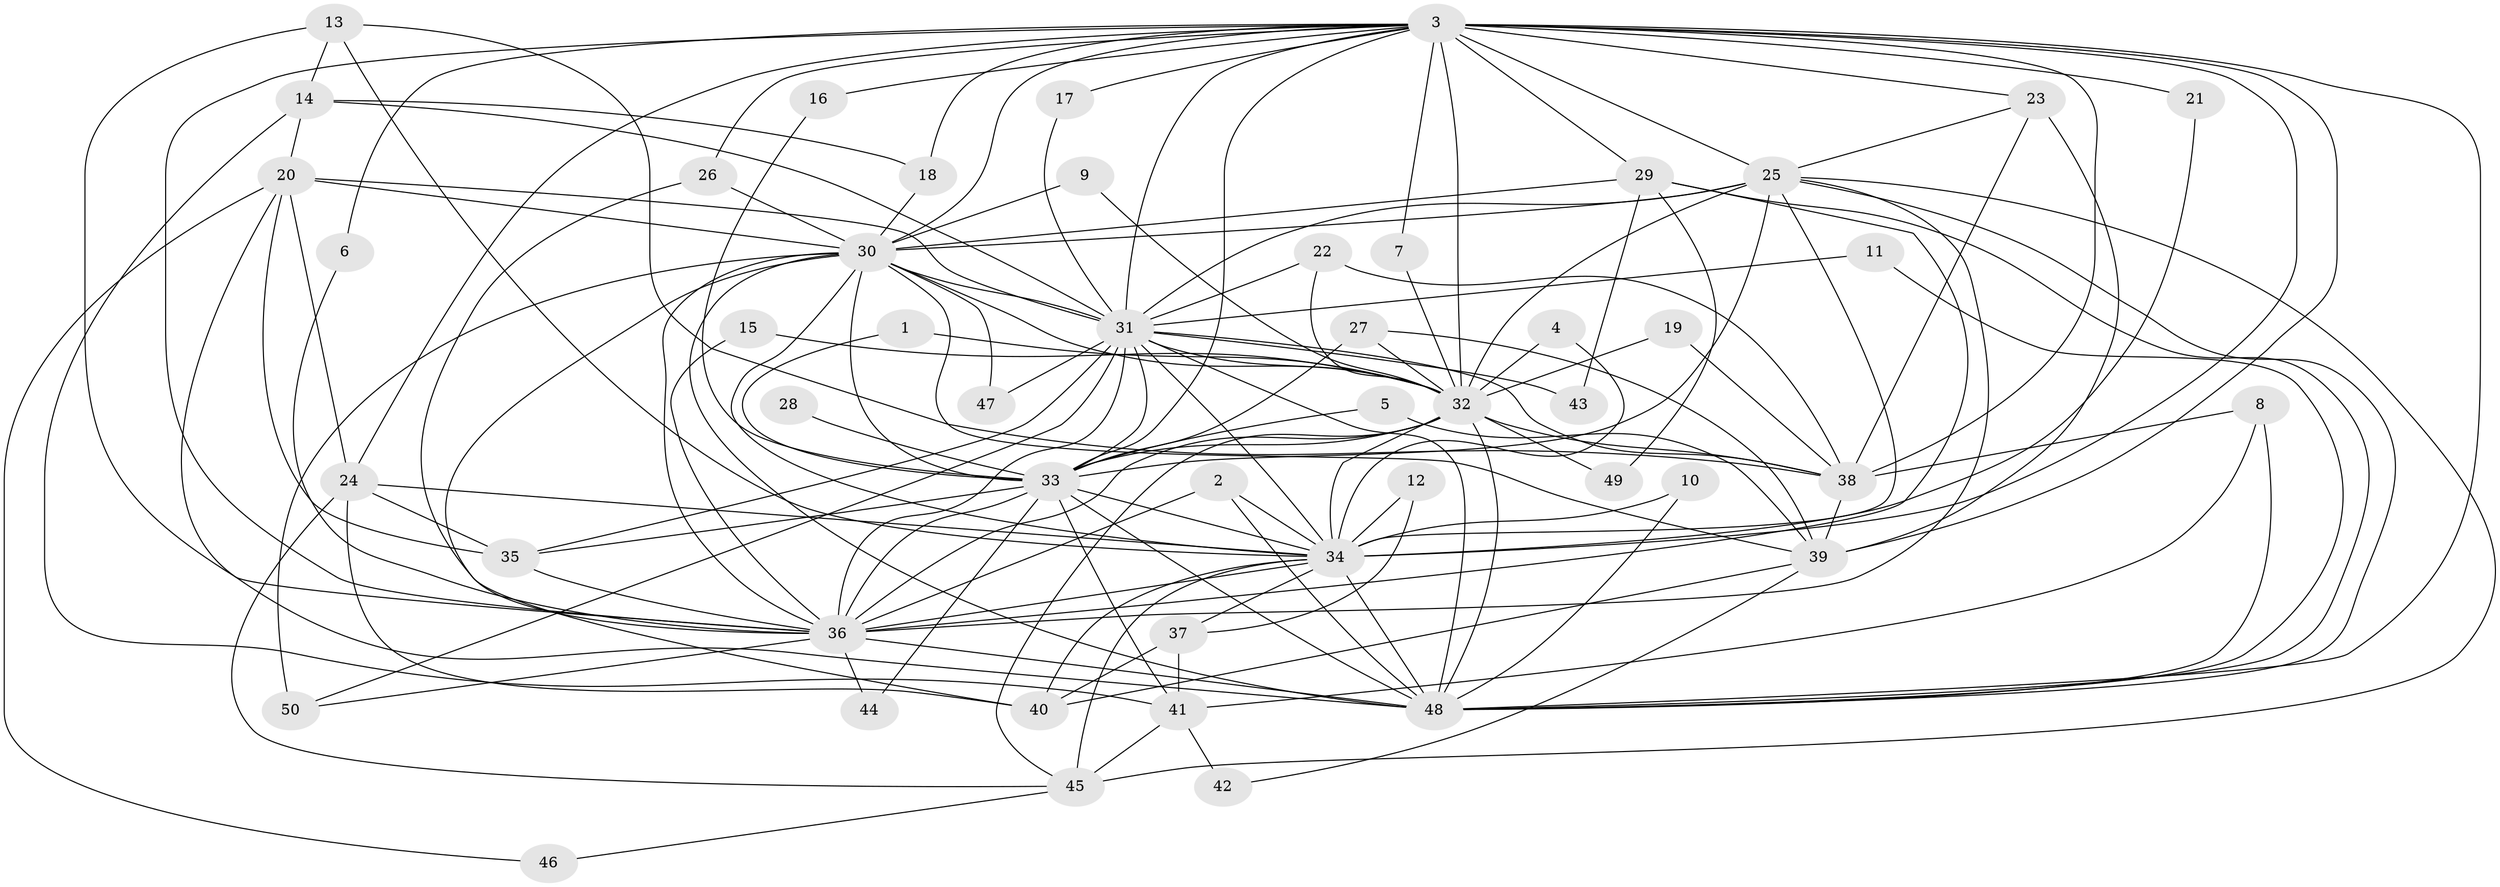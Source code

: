 // original degree distribution, {20: 0.020202020202020204, 13: 0.010101010101010102, 21: 0.010101010101010102, 19: 0.010101010101010102, 23: 0.010101010101010102, 24: 0.010101010101010102, 17: 0.010101010101010102, 25: 0.010101010101010102, 15: 0.010101010101010102, 2: 0.5555555555555556, 3: 0.15151515151515152, 5: 0.050505050505050504, 10: 0.010101010101010102, 4: 0.10101010101010101, 6: 0.020202020202020204, 7: 0.010101010101010102}
// Generated by graph-tools (version 1.1) at 2025/25/03/09/25 03:25:49]
// undirected, 50 vertices, 143 edges
graph export_dot {
graph [start="1"]
  node [color=gray90,style=filled];
  1;
  2;
  3;
  4;
  5;
  6;
  7;
  8;
  9;
  10;
  11;
  12;
  13;
  14;
  15;
  16;
  17;
  18;
  19;
  20;
  21;
  22;
  23;
  24;
  25;
  26;
  27;
  28;
  29;
  30;
  31;
  32;
  33;
  34;
  35;
  36;
  37;
  38;
  39;
  40;
  41;
  42;
  43;
  44;
  45;
  46;
  47;
  48;
  49;
  50;
  1 -- 32 [weight=1.0];
  1 -- 33 [weight=1.0];
  2 -- 34 [weight=1.0];
  2 -- 36 [weight=1.0];
  2 -- 48 [weight=1.0];
  3 -- 6 [weight=1.0];
  3 -- 7 [weight=1.0];
  3 -- 16 [weight=1.0];
  3 -- 17 [weight=1.0];
  3 -- 18 [weight=1.0];
  3 -- 21 [weight=1.0];
  3 -- 23 [weight=1.0];
  3 -- 24 [weight=1.0];
  3 -- 25 [weight=2.0];
  3 -- 26 [weight=1.0];
  3 -- 29 [weight=1.0];
  3 -- 30 [weight=2.0];
  3 -- 31 [weight=2.0];
  3 -- 32 [weight=3.0];
  3 -- 33 [weight=2.0];
  3 -- 34 [weight=4.0];
  3 -- 36 [weight=3.0];
  3 -- 38 [weight=1.0];
  3 -- 39 [weight=1.0];
  3 -- 48 [weight=2.0];
  4 -- 32 [weight=1.0];
  4 -- 34 [weight=1.0];
  5 -- 33 [weight=1.0];
  5 -- 39 [weight=1.0];
  6 -- 36 [weight=1.0];
  7 -- 32 [weight=1.0];
  8 -- 38 [weight=1.0];
  8 -- 41 [weight=1.0];
  8 -- 48 [weight=1.0];
  9 -- 30 [weight=1.0];
  9 -- 32 [weight=1.0];
  10 -- 34 [weight=1.0];
  10 -- 48 [weight=1.0];
  11 -- 31 [weight=1.0];
  11 -- 48 [weight=1.0];
  12 -- 34 [weight=1.0];
  12 -- 37 [weight=1.0];
  13 -- 14 [weight=1.0];
  13 -- 34 [weight=1.0];
  13 -- 36 [weight=1.0];
  13 -- 38 [weight=1.0];
  14 -- 18 [weight=1.0];
  14 -- 20 [weight=1.0];
  14 -- 31 [weight=1.0];
  14 -- 41 [weight=1.0];
  15 -- 32 [weight=1.0];
  15 -- 36 [weight=1.0];
  16 -- 33 [weight=1.0];
  17 -- 31 [weight=1.0];
  18 -- 30 [weight=1.0];
  19 -- 32 [weight=1.0];
  19 -- 38 [weight=1.0];
  20 -- 24 [weight=1.0];
  20 -- 30 [weight=1.0];
  20 -- 31 [weight=1.0];
  20 -- 35 [weight=1.0];
  20 -- 46 [weight=1.0];
  20 -- 48 [weight=1.0];
  21 -- 34 [weight=1.0];
  22 -- 31 [weight=1.0];
  22 -- 32 [weight=2.0];
  22 -- 38 [weight=1.0];
  23 -- 25 [weight=1.0];
  23 -- 38 [weight=2.0];
  23 -- 39 [weight=1.0];
  24 -- 34 [weight=1.0];
  24 -- 35 [weight=1.0];
  24 -- 40 [weight=1.0];
  24 -- 45 [weight=1.0];
  25 -- 30 [weight=2.0];
  25 -- 31 [weight=2.0];
  25 -- 32 [weight=1.0];
  25 -- 33 [weight=1.0];
  25 -- 34 [weight=2.0];
  25 -- 36 [weight=2.0];
  25 -- 45 [weight=1.0];
  25 -- 48 [weight=1.0];
  26 -- 30 [weight=1.0];
  26 -- 36 [weight=1.0];
  27 -- 32 [weight=1.0];
  27 -- 33 [weight=1.0];
  27 -- 39 [weight=1.0];
  28 -- 33 [weight=2.0];
  29 -- 30 [weight=1.0];
  29 -- 36 [weight=1.0];
  29 -- 43 [weight=1.0];
  29 -- 48 [weight=1.0];
  29 -- 49 [weight=1.0];
  30 -- 31 [weight=1.0];
  30 -- 32 [weight=2.0];
  30 -- 33 [weight=1.0];
  30 -- 34 [weight=1.0];
  30 -- 36 [weight=1.0];
  30 -- 39 [weight=1.0];
  30 -- 40 [weight=1.0];
  30 -- 47 [weight=1.0];
  30 -- 48 [weight=2.0];
  30 -- 50 [weight=1.0];
  31 -- 32 [weight=2.0];
  31 -- 33 [weight=1.0];
  31 -- 34 [weight=2.0];
  31 -- 35 [weight=1.0];
  31 -- 36 [weight=1.0];
  31 -- 38 [weight=2.0];
  31 -- 43 [weight=1.0];
  31 -- 47 [weight=1.0];
  31 -- 48 [weight=2.0];
  31 -- 50 [weight=1.0];
  32 -- 33 [weight=1.0];
  32 -- 34 [weight=1.0];
  32 -- 36 [weight=1.0];
  32 -- 38 [weight=1.0];
  32 -- 45 [weight=1.0];
  32 -- 48 [weight=2.0];
  32 -- 49 [weight=1.0];
  33 -- 34 [weight=1.0];
  33 -- 35 [weight=1.0];
  33 -- 36 [weight=1.0];
  33 -- 41 [weight=1.0];
  33 -- 44 [weight=1.0];
  33 -- 48 [weight=2.0];
  34 -- 36 [weight=1.0];
  34 -- 37 [weight=2.0];
  34 -- 40 [weight=1.0];
  34 -- 45 [weight=1.0];
  34 -- 48 [weight=1.0];
  35 -- 36 [weight=1.0];
  36 -- 44 [weight=1.0];
  36 -- 48 [weight=2.0];
  36 -- 50 [weight=1.0];
  37 -- 40 [weight=1.0];
  37 -- 41 [weight=2.0];
  38 -- 39 [weight=1.0];
  39 -- 40 [weight=1.0];
  39 -- 42 [weight=1.0];
  41 -- 42 [weight=1.0];
  41 -- 45 [weight=1.0];
  45 -- 46 [weight=1.0];
}
